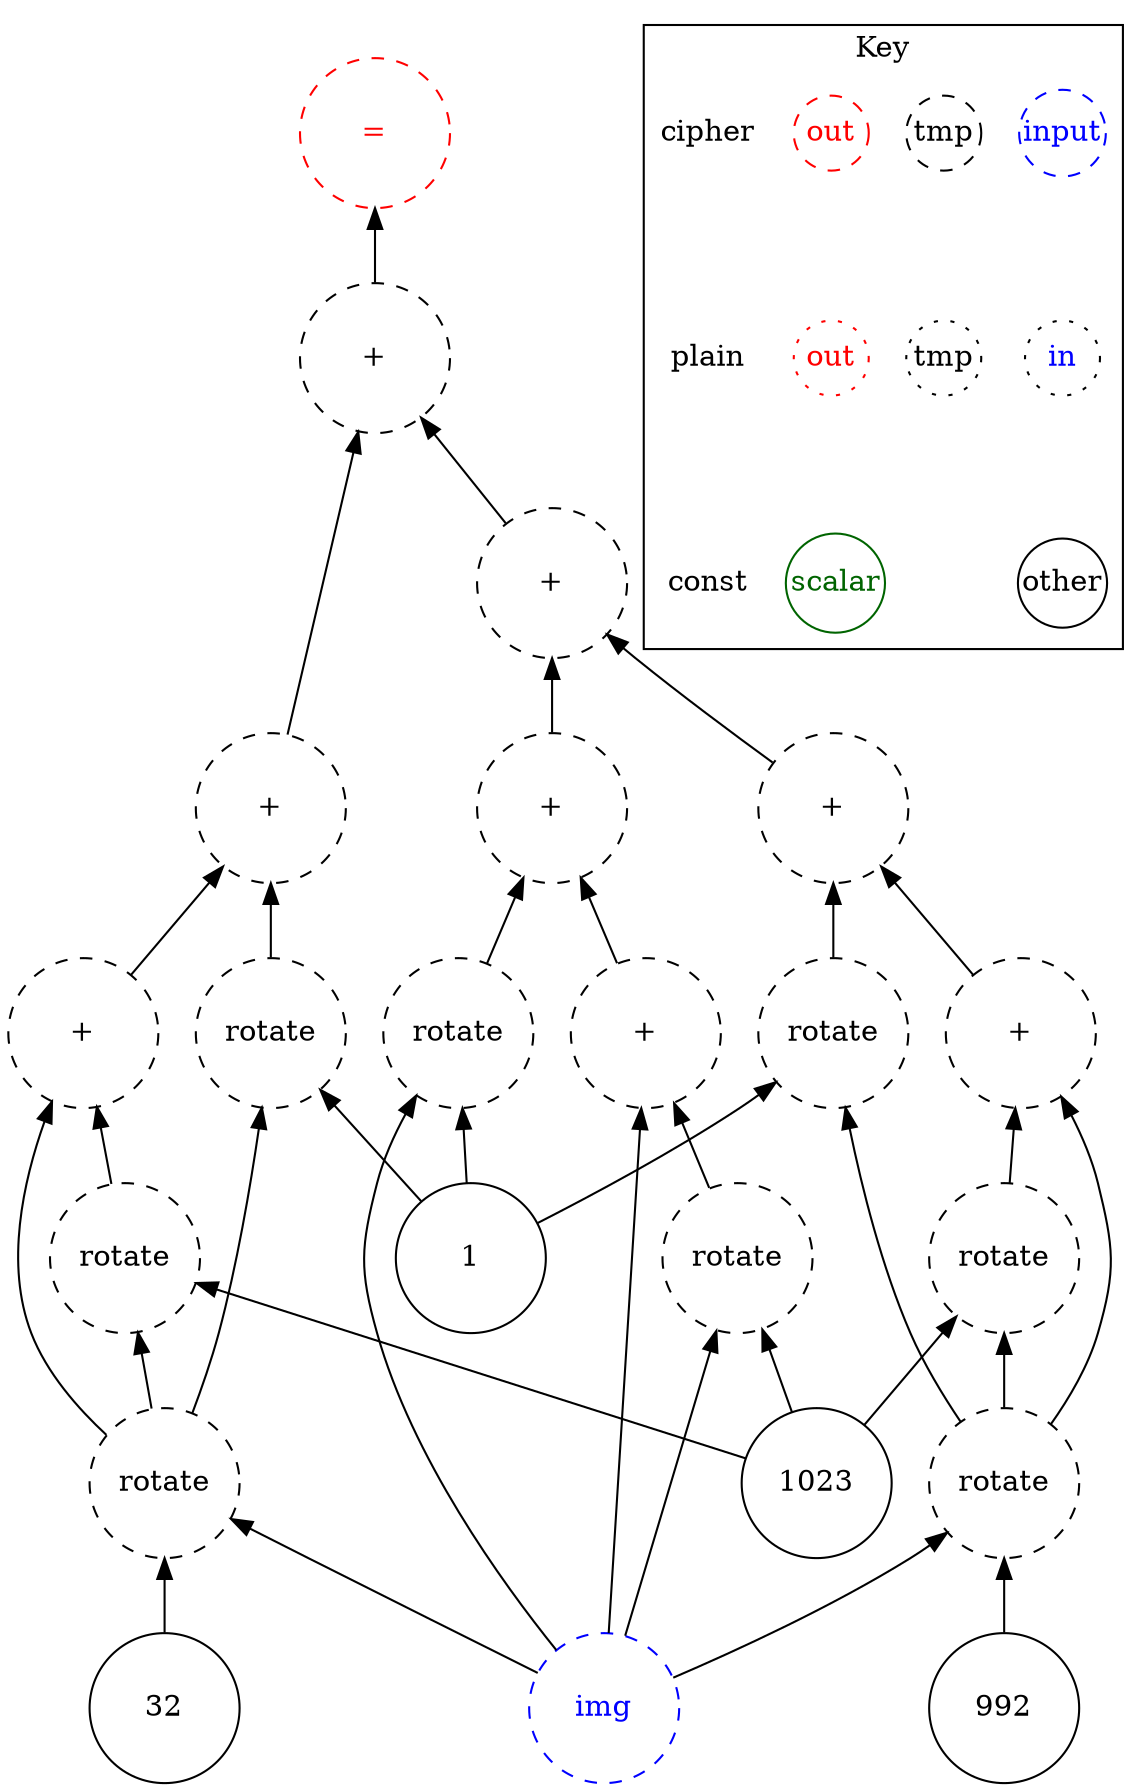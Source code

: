 digraph "box_blur" {
node [shape=circle width=1 margin=0]
edge [dir=back]
1 [label="1" style=solid]
32 [label="32" style=solid]
ciphertext0 [label="img" style=dashed color=blue fontcolor=blue]
ciphertext2 [label="rotate" style=dashed]
ciphertext2 -> ciphertext0
ciphertext2 -> 32
ciphertext13 [label="rotate" style=dashed]
ciphertext13 -> ciphertext2
ciphertext13 -> 1
1023 [label="1023" style=solid]
ciphertext11 [label="rotate" style=dashed]
ciphertext11 -> ciphertext2
ciphertext11 -> 1023
ciphertext12 [label="+" style=dashed]
ciphertext12 -> ciphertext2
ciphertext12 -> ciphertext11
ciphertext14 [label="+" style=dashed]
ciphertext14 -> ciphertext12
ciphertext14 -> ciphertext13
1 [label="1" style=solid]
ciphertext9 [label="rotate" style=dashed]
ciphertext9 -> ciphertext0
ciphertext9 -> 1
1023 [label="1023" style=solid]
ciphertext7 [label="rotate" style=dashed]
ciphertext7 -> ciphertext0
ciphertext7 -> 1023
ciphertext8 [label="+" style=dashed]
ciphertext8 -> ciphertext0
ciphertext8 -> ciphertext7
ciphertext10 [label="+" style=dashed]
ciphertext10 -> ciphertext8
ciphertext10 -> ciphertext9
1 [label="1" style=solid]
992 [label="992" style=solid]
ciphertext1 [label="rotate" style=dashed]
ciphertext1 -> ciphertext0
ciphertext1 -> 992
ciphertext5 [label="rotate" style=dashed]
ciphertext5 -> ciphertext1
ciphertext5 -> 1
1023 [label="1023" style=solid]
ciphertext3 [label="rotate" style=dashed]
ciphertext3 -> ciphertext1
ciphertext3 -> 1023
ciphertext4 [label="+" style=dashed]
ciphertext4 -> ciphertext1
ciphertext4 -> ciphertext3
ciphertext6 [label="+" style=dashed]
ciphertext6 -> ciphertext4
ciphertext6 -> ciphertext5
ciphertext16 [label="+" style=dashed]
ciphertext16 -> ciphertext6
ciphertext16 -> ciphertext10
ciphertext17 [label="+" style=dashed]
ciphertext17 -> ciphertext16
ciphertext17 -> ciphertext14
ciphertext18 [label="=" style=dashed color=red fontcolor=red]
ciphertext18 -> ciphertext17
subgraph cluster_key {
    graph[label="Key"]
    node [width=0.5]
    edge [dir=forward style=invis]
    in_cipher [label=input color=blue fontcolor=blue style=dashed]
    tmp_cipher [label=tmp color=black fontcolor=black style=dashed]
    out_cipher [label=out color=red fontcolor=red style=dashed]
    cipher [shape=plain]

    in_plain [label=in icolor=blue fontcolor=blue style=dotted]
    tmp_plain [label=tmp color=black fontcolor=black style=dotted]
    out_plain [label=out color=red fontcolor=red style=dotted]
    plain [shape=plain]
    
    other [color=black fontcolor=black style=solid]
    scalar [color=darkgreen fontcolor=darkgreen style=solid]
    const[shape=plain]
    
    cipher -> plain
    plain -> const
    out_cipher -> out_plain
    in_cipher -> in_plain
    tmp_cipher -> tmp_plain
    in_plain -> other
    out_plain -> scalar
}
}
